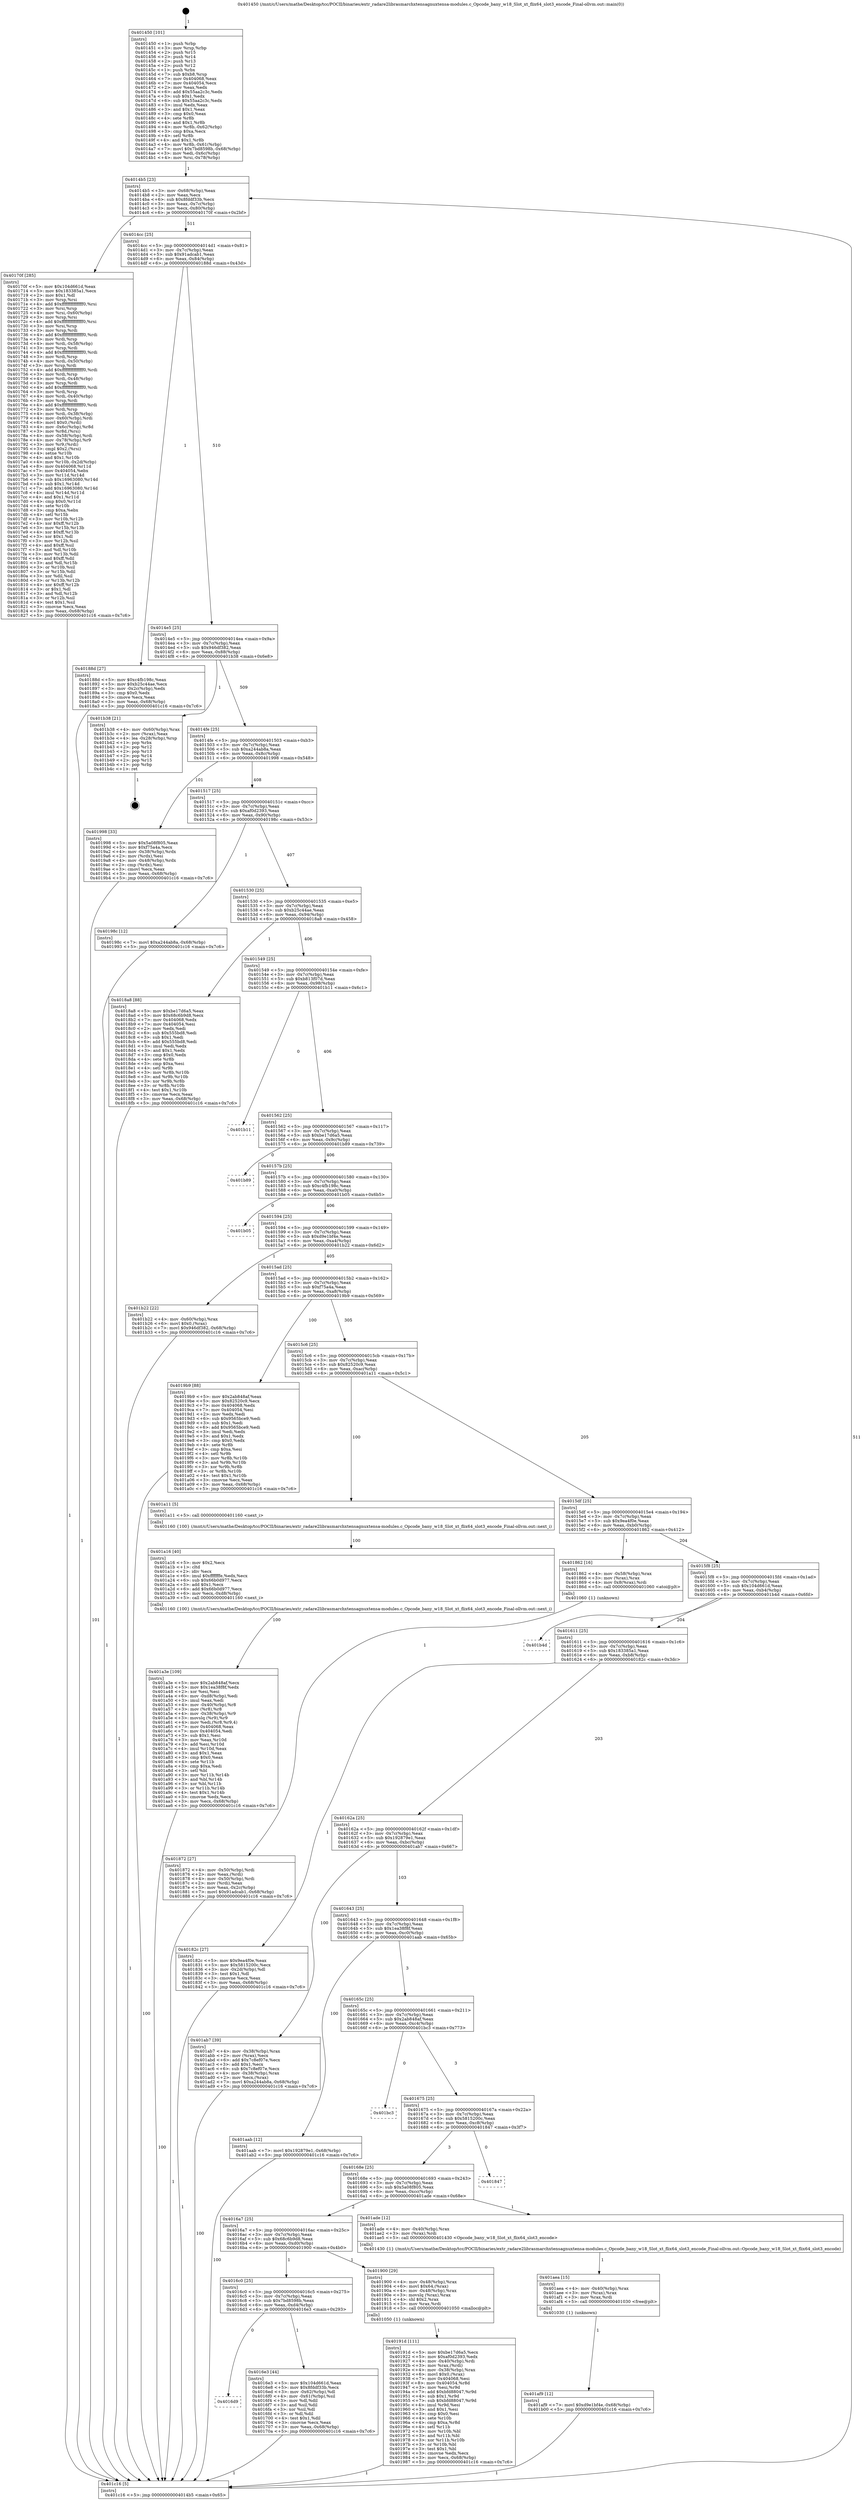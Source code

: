 digraph "0x401450" {
  label = "0x401450 (/mnt/c/Users/mathe/Desktop/tcc/POCII/binaries/extr_radare2librasmarchxtensagnuxtensa-modules.c_Opcode_bany_w18_Slot_xt_flix64_slot3_encode_Final-ollvm.out::main(0))"
  labelloc = "t"
  node[shape=record]

  Entry [label="",width=0.3,height=0.3,shape=circle,fillcolor=black,style=filled]
  "0x4014b5" [label="{
     0x4014b5 [23]\l
     | [instrs]\l
     &nbsp;&nbsp;0x4014b5 \<+3\>: mov -0x68(%rbp),%eax\l
     &nbsp;&nbsp;0x4014b8 \<+2\>: mov %eax,%ecx\l
     &nbsp;&nbsp;0x4014ba \<+6\>: sub $0x8fddf33b,%ecx\l
     &nbsp;&nbsp;0x4014c0 \<+3\>: mov %eax,-0x7c(%rbp)\l
     &nbsp;&nbsp;0x4014c3 \<+3\>: mov %ecx,-0x80(%rbp)\l
     &nbsp;&nbsp;0x4014c6 \<+6\>: je 000000000040170f \<main+0x2bf\>\l
  }"]
  "0x40170f" [label="{
     0x40170f [285]\l
     | [instrs]\l
     &nbsp;&nbsp;0x40170f \<+5\>: mov $0x104d661d,%eax\l
     &nbsp;&nbsp;0x401714 \<+5\>: mov $0x183385a1,%ecx\l
     &nbsp;&nbsp;0x401719 \<+2\>: mov $0x1,%dl\l
     &nbsp;&nbsp;0x40171b \<+3\>: mov %rsp,%rsi\l
     &nbsp;&nbsp;0x40171e \<+4\>: add $0xfffffffffffffff0,%rsi\l
     &nbsp;&nbsp;0x401722 \<+3\>: mov %rsi,%rsp\l
     &nbsp;&nbsp;0x401725 \<+4\>: mov %rsi,-0x60(%rbp)\l
     &nbsp;&nbsp;0x401729 \<+3\>: mov %rsp,%rsi\l
     &nbsp;&nbsp;0x40172c \<+4\>: add $0xfffffffffffffff0,%rsi\l
     &nbsp;&nbsp;0x401730 \<+3\>: mov %rsi,%rsp\l
     &nbsp;&nbsp;0x401733 \<+3\>: mov %rsp,%rdi\l
     &nbsp;&nbsp;0x401736 \<+4\>: add $0xfffffffffffffff0,%rdi\l
     &nbsp;&nbsp;0x40173a \<+3\>: mov %rdi,%rsp\l
     &nbsp;&nbsp;0x40173d \<+4\>: mov %rdi,-0x58(%rbp)\l
     &nbsp;&nbsp;0x401741 \<+3\>: mov %rsp,%rdi\l
     &nbsp;&nbsp;0x401744 \<+4\>: add $0xfffffffffffffff0,%rdi\l
     &nbsp;&nbsp;0x401748 \<+3\>: mov %rdi,%rsp\l
     &nbsp;&nbsp;0x40174b \<+4\>: mov %rdi,-0x50(%rbp)\l
     &nbsp;&nbsp;0x40174f \<+3\>: mov %rsp,%rdi\l
     &nbsp;&nbsp;0x401752 \<+4\>: add $0xfffffffffffffff0,%rdi\l
     &nbsp;&nbsp;0x401756 \<+3\>: mov %rdi,%rsp\l
     &nbsp;&nbsp;0x401759 \<+4\>: mov %rdi,-0x48(%rbp)\l
     &nbsp;&nbsp;0x40175d \<+3\>: mov %rsp,%rdi\l
     &nbsp;&nbsp;0x401760 \<+4\>: add $0xfffffffffffffff0,%rdi\l
     &nbsp;&nbsp;0x401764 \<+3\>: mov %rdi,%rsp\l
     &nbsp;&nbsp;0x401767 \<+4\>: mov %rdi,-0x40(%rbp)\l
     &nbsp;&nbsp;0x40176b \<+3\>: mov %rsp,%rdi\l
     &nbsp;&nbsp;0x40176e \<+4\>: add $0xfffffffffffffff0,%rdi\l
     &nbsp;&nbsp;0x401772 \<+3\>: mov %rdi,%rsp\l
     &nbsp;&nbsp;0x401775 \<+4\>: mov %rdi,-0x38(%rbp)\l
     &nbsp;&nbsp;0x401779 \<+4\>: mov -0x60(%rbp),%rdi\l
     &nbsp;&nbsp;0x40177d \<+6\>: movl $0x0,(%rdi)\l
     &nbsp;&nbsp;0x401783 \<+4\>: mov -0x6c(%rbp),%r8d\l
     &nbsp;&nbsp;0x401787 \<+3\>: mov %r8d,(%rsi)\l
     &nbsp;&nbsp;0x40178a \<+4\>: mov -0x58(%rbp),%rdi\l
     &nbsp;&nbsp;0x40178e \<+4\>: mov -0x78(%rbp),%r9\l
     &nbsp;&nbsp;0x401792 \<+3\>: mov %r9,(%rdi)\l
     &nbsp;&nbsp;0x401795 \<+3\>: cmpl $0x2,(%rsi)\l
     &nbsp;&nbsp;0x401798 \<+4\>: setne %r10b\l
     &nbsp;&nbsp;0x40179c \<+4\>: and $0x1,%r10b\l
     &nbsp;&nbsp;0x4017a0 \<+4\>: mov %r10b,-0x2d(%rbp)\l
     &nbsp;&nbsp;0x4017a4 \<+8\>: mov 0x404068,%r11d\l
     &nbsp;&nbsp;0x4017ac \<+7\>: mov 0x404054,%ebx\l
     &nbsp;&nbsp;0x4017b3 \<+3\>: mov %r11d,%r14d\l
     &nbsp;&nbsp;0x4017b6 \<+7\>: sub $0x16963080,%r14d\l
     &nbsp;&nbsp;0x4017bd \<+4\>: sub $0x1,%r14d\l
     &nbsp;&nbsp;0x4017c1 \<+7\>: add $0x16963080,%r14d\l
     &nbsp;&nbsp;0x4017c8 \<+4\>: imul %r14d,%r11d\l
     &nbsp;&nbsp;0x4017cc \<+4\>: and $0x1,%r11d\l
     &nbsp;&nbsp;0x4017d0 \<+4\>: cmp $0x0,%r11d\l
     &nbsp;&nbsp;0x4017d4 \<+4\>: sete %r10b\l
     &nbsp;&nbsp;0x4017d8 \<+3\>: cmp $0xa,%ebx\l
     &nbsp;&nbsp;0x4017db \<+4\>: setl %r15b\l
     &nbsp;&nbsp;0x4017df \<+3\>: mov %r10b,%r12b\l
     &nbsp;&nbsp;0x4017e2 \<+4\>: xor $0xff,%r12b\l
     &nbsp;&nbsp;0x4017e6 \<+3\>: mov %r15b,%r13b\l
     &nbsp;&nbsp;0x4017e9 \<+4\>: xor $0xff,%r13b\l
     &nbsp;&nbsp;0x4017ed \<+3\>: xor $0x1,%dl\l
     &nbsp;&nbsp;0x4017f0 \<+3\>: mov %r12b,%sil\l
     &nbsp;&nbsp;0x4017f3 \<+4\>: and $0xff,%sil\l
     &nbsp;&nbsp;0x4017f7 \<+3\>: and %dl,%r10b\l
     &nbsp;&nbsp;0x4017fa \<+3\>: mov %r13b,%dil\l
     &nbsp;&nbsp;0x4017fd \<+4\>: and $0xff,%dil\l
     &nbsp;&nbsp;0x401801 \<+3\>: and %dl,%r15b\l
     &nbsp;&nbsp;0x401804 \<+3\>: or %r10b,%sil\l
     &nbsp;&nbsp;0x401807 \<+3\>: or %r15b,%dil\l
     &nbsp;&nbsp;0x40180a \<+3\>: xor %dil,%sil\l
     &nbsp;&nbsp;0x40180d \<+3\>: or %r13b,%r12b\l
     &nbsp;&nbsp;0x401810 \<+4\>: xor $0xff,%r12b\l
     &nbsp;&nbsp;0x401814 \<+3\>: or $0x1,%dl\l
     &nbsp;&nbsp;0x401817 \<+3\>: and %dl,%r12b\l
     &nbsp;&nbsp;0x40181a \<+3\>: or %r12b,%sil\l
     &nbsp;&nbsp;0x40181d \<+4\>: test $0x1,%sil\l
     &nbsp;&nbsp;0x401821 \<+3\>: cmovne %ecx,%eax\l
     &nbsp;&nbsp;0x401824 \<+3\>: mov %eax,-0x68(%rbp)\l
     &nbsp;&nbsp;0x401827 \<+5\>: jmp 0000000000401c16 \<main+0x7c6\>\l
  }"]
  "0x4014cc" [label="{
     0x4014cc [25]\l
     | [instrs]\l
     &nbsp;&nbsp;0x4014cc \<+5\>: jmp 00000000004014d1 \<main+0x81\>\l
     &nbsp;&nbsp;0x4014d1 \<+3\>: mov -0x7c(%rbp),%eax\l
     &nbsp;&nbsp;0x4014d4 \<+5\>: sub $0x91adcab1,%eax\l
     &nbsp;&nbsp;0x4014d9 \<+6\>: mov %eax,-0x84(%rbp)\l
     &nbsp;&nbsp;0x4014df \<+6\>: je 000000000040188d \<main+0x43d\>\l
  }"]
  Exit [label="",width=0.3,height=0.3,shape=circle,fillcolor=black,style=filled,peripheries=2]
  "0x40188d" [label="{
     0x40188d [27]\l
     | [instrs]\l
     &nbsp;&nbsp;0x40188d \<+5\>: mov $0xc4fb198c,%eax\l
     &nbsp;&nbsp;0x401892 \<+5\>: mov $0xb25c44ae,%ecx\l
     &nbsp;&nbsp;0x401897 \<+3\>: mov -0x2c(%rbp),%edx\l
     &nbsp;&nbsp;0x40189a \<+3\>: cmp $0x0,%edx\l
     &nbsp;&nbsp;0x40189d \<+3\>: cmove %ecx,%eax\l
     &nbsp;&nbsp;0x4018a0 \<+3\>: mov %eax,-0x68(%rbp)\l
     &nbsp;&nbsp;0x4018a3 \<+5\>: jmp 0000000000401c16 \<main+0x7c6\>\l
  }"]
  "0x4014e5" [label="{
     0x4014e5 [25]\l
     | [instrs]\l
     &nbsp;&nbsp;0x4014e5 \<+5\>: jmp 00000000004014ea \<main+0x9a\>\l
     &nbsp;&nbsp;0x4014ea \<+3\>: mov -0x7c(%rbp),%eax\l
     &nbsp;&nbsp;0x4014ed \<+5\>: sub $0x946df382,%eax\l
     &nbsp;&nbsp;0x4014f2 \<+6\>: mov %eax,-0x88(%rbp)\l
     &nbsp;&nbsp;0x4014f8 \<+6\>: je 0000000000401b38 \<main+0x6e8\>\l
  }"]
  "0x401af9" [label="{
     0x401af9 [12]\l
     | [instrs]\l
     &nbsp;&nbsp;0x401af9 \<+7\>: movl $0xd9e1bf4e,-0x68(%rbp)\l
     &nbsp;&nbsp;0x401b00 \<+5\>: jmp 0000000000401c16 \<main+0x7c6\>\l
  }"]
  "0x401b38" [label="{
     0x401b38 [21]\l
     | [instrs]\l
     &nbsp;&nbsp;0x401b38 \<+4\>: mov -0x60(%rbp),%rax\l
     &nbsp;&nbsp;0x401b3c \<+2\>: mov (%rax),%eax\l
     &nbsp;&nbsp;0x401b3e \<+4\>: lea -0x28(%rbp),%rsp\l
     &nbsp;&nbsp;0x401b42 \<+1\>: pop %rbx\l
     &nbsp;&nbsp;0x401b43 \<+2\>: pop %r12\l
     &nbsp;&nbsp;0x401b45 \<+2\>: pop %r13\l
     &nbsp;&nbsp;0x401b47 \<+2\>: pop %r14\l
     &nbsp;&nbsp;0x401b49 \<+2\>: pop %r15\l
     &nbsp;&nbsp;0x401b4b \<+1\>: pop %rbp\l
     &nbsp;&nbsp;0x401b4c \<+1\>: ret\l
  }"]
  "0x4014fe" [label="{
     0x4014fe [25]\l
     | [instrs]\l
     &nbsp;&nbsp;0x4014fe \<+5\>: jmp 0000000000401503 \<main+0xb3\>\l
     &nbsp;&nbsp;0x401503 \<+3\>: mov -0x7c(%rbp),%eax\l
     &nbsp;&nbsp;0x401506 \<+5\>: sub $0xa244ab8a,%eax\l
     &nbsp;&nbsp;0x40150b \<+6\>: mov %eax,-0x8c(%rbp)\l
     &nbsp;&nbsp;0x401511 \<+6\>: je 0000000000401998 \<main+0x548\>\l
  }"]
  "0x401aea" [label="{
     0x401aea [15]\l
     | [instrs]\l
     &nbsp;&nbsp;0x401aea \<+4\>: mov -0x40(%rbp),%rax\l
     &nbsp;&nbsp;0x401aee \<+3\>: mov (%rax),%rax\l
     &nbsp;&nbsp;0x401af1 \<+3\>: mov %rax,%rdi\l
     &nbsp;&nbsp;0x401af4 \<+5\>: call 0000000000401030 \<free@plt\>\l
     | [calls]\l
     &nbsp;&nbsp;0x401030 \{1\} (unknown)\l
  }"]
  "0x401998" [label="{
     0x401998 [33]\l
     | [instrs]\l
     &nbsp;&nbsp;0x401998 \<+5\>: mov $0x5a08f805,%eax\l
     &nbsp;&nbsp;0x40199d \<+5\>: mov $0xf75a4a,%ecx\l
     &nbsp;&nbsp;0x4019a2 \<+4\>: mov -0x38(%rbp),%rdx\l
     &nbsp;&nbsp;0x4019a6 \<+2\>: mov (%rdx),%esi\l
     &nbsp;&nbsp;0x4019a8 \<+4\>: mov -0x48(%rbp),%rdx\l
     &nbsp;&nbsp;0x4019ac \<+2\>: cmp (%rdx),%esi\l
     &nbsp;&nbsp;0x4019ae \<+3\>: cmovl %ecx,%eax\l
     &nbsp;&nbsp;0x4019b1 \<+3\>: mov %eax,-0x68(%rbp)\l
     &nbsp;&nbsp;0x4019b4 \<+5\>: jmp 0000000000401c16 \<main+0x7c6\>\l
  }"]
  "0x401517" [label="{
     0x401517 [25]\l
     | [instrs]\l
     &nbsp;&nbsp;0x401517 \<+5\>: jmp 000000000040151c \<main+0xcc\>\l
     &nbsp;&nbsp;0x40151c \<+3\>: mov -0x7c(%rbp),%eax\l
     &nbsp;&nbsp;0x40151f \<+5\>: sub $0xaf0d2393,%eax\l
     &nbsp;&nbsp;0x401524 \<+6\>: mov %eax,-0x90(%rbp)\l
     &nbsp;&nbsp;0x40152a \<+6\>: je 000000000040198c \<main+0x53c\>\l
  }"]
  "0x401a3e" [label="{
     0x401a3e [109]\l
     | [instrs]\l
     &nbsp;&nbsp;0x401a3e \<+5\>: mov $0x2ab848af,%ecx\l
     &nbsp;&nbsp;0x401a43 \<+5\>: mov $0x1ea38f8f,%edx\l
     &nbsp;&nbsp;0x401a48 \<+2\>: xor %esi,%esi\l
     &nbsp;&nbsp;0x401a4a \<+6\>: mov -0xd8(%rbp),%edi\l
     &nbsp;&nbsp;0x401a50 \<+3\>: imul %eax,%edi\l
     &nbsp;&nbsp;0x401a53 \<+4\>: mov -0x40(%rbp),%r8\l
     &nbsp;&nbsp;0x401a57 \<+3\>: mov (%r8),%r8\l
     &nbsp;&nbsp;0x401a5a \<+4\>: mov -0x38(%rbp),%r9\l
     &nbsp;&nbsp;0x401a5e \<+3\>: movslq (%r9),%r9\l
     &nbsp;&nbsp;0x401a61 \<+4\>: mov %edi,(%r8,%r9,4)\l
     &nbsp;&nbsp;0x401a65 \<+7\>: mov 0x404068,%eax\l
     &nbsp;&nbsp;0x401a6c \<+7\>: mov 0x404054,%edi\l
     &nbsp;&nbsp;0x401a73 \<+3\>: sub $0x1,%esi\l
     &nbsp;&nbsp;0x401a76 \<+3\>: mov %eax,%r10d\l
     &nbsp;&nbsp;0x401a79 \<+3\>: add %esi,%r10d\l
     &nbsp;&nbsp;0x401a7c \<+4\>: imul %r10d,%eax\l
     &nbsp;&nbsp;0x401a80 \<+3\>: and $0x1,%eax\l
     &nbsp;&nbsp;0x401a83 \<+3\>: cmp $0x0,%eax\l
     &nbsp;&nbsp;0x401a86 \<+4\>: sete %r11b\l
     &nbsp;&nbsp;0x401a8a \<+3\>: cmp $0xa,%edi\l
     &nbsp;&nbsp;0x401a8d \<+3\>: setl %bl\l
     &nbsp;&nbsp;0x401a90 \<+3\>: mov %r11b,%r14b\l
     &nbsp;&nbsp;0x401a93 \<+3\>: and %bl,%r14b\l
     &nbsp;&nbsp;0x401a96 \<+3\>: xor %bl,%r11b\l
     &nbsp;&nbsp;0x401a99 \<+3\>: or %r11b,%r14b\l
     &nbsp;&nbsp;0x401a9c \<+4\>: test $0x1,%r14b\l
     &nbsp;&nbsp;0x401aa0 \<+3\>: cmovne %edx,%ecx\l
     &nbsp;&nbsp;0x401aa3 \<+3\>: mov %ecx,-0x68(%rbp)\l
     &nbsp;&nbsp;0x401aa6 \<+5\>: jmp 0000000000401c16 \<main+0x7c6\>\l
  }"]
  "0x40198c" [label="{
     0x40198c [12]\l
     | [instrs]\l
     &nbsp;&nbsp;0x40198c \<+7\>: movl $0xa244ab8a,-0x68(%rbp)\l
     &nbsp;&nbsp;0x401993 \<+5\>: jmp 0000000000401c16 \<main+0x7c6\>\l
  }"]
  "0x401530" [label="{
     0x401530 [25]\l
     | [instrs]\l
     &nbsp;&nbsp;0x401530 \<+5\>: jmp 0000000000401535 \<main+0xe5\>\l
     &nbsp;&nbsp;0x401535 \<+3\>: mov -0x7c(%rbp),%eax\l
     &nbsp;&nbsp;0x401538 \<+5\>: sub $0xb25c44ae,%eax\l
     &nbsp;&nbsp;0x40153d \<+6\>: mov %eax,-0x94(%rbp)\l
     &nbsp;&nbsp;0x401543 \<+6\>: je 00000000004018a8 \<main+0x458\>\l
  }"]
  "0x401a16" [label="{
     0x401a16 [40]\l
     | [instrs]\l
     &nbsp;&nbsp;0x401a16 \<+5\>: mov $0x2,%ecx\l
     &nbsp;&nbsp;0x401a1b \<+1\>: cltd\l
     &nbsp;&nbsp;0x401a1c \<+2\>: idiv %ecx\l
     &nbsp;&nbsp;0x401a1e \<+6\>: imul $0xfffffffe,%edx,%ecx\l
     &nbsp;&nbsp;0x401a24 \<+6\>: sub $0x66b0d977,%ecx\l
     &nbsp;&nbsp;0x401a2a \<+3\>: add $0x1,%ecx\l
     &nbsp;&nbsp;0x401a2d \<+6\>: add $0x66b0d977,%ecx\l
     &nbsp;&nbsp;0x401a33 \<+6\>: mov %ecx,-0xd8(%rbp)\l
     &nbsp;&nbsp;0x401a39 \<+5\>: call 0000000000401160 \<next_i\>\l
     | [calls]\l
     &nbsp;&nbsp;0x401160 \{100\} (/mnt/c/Users/mathe/Desktop/tcc/POCII/binaries/extr_radare2librasmarchxtensagnuxtensa-modules.c_Opcode_bany_w18_Slot_xt_flix64_slot3_encode_Final-ollvm.out::next_i)\l
  }"]
  "0x4018a8" [label="{
     0x4018a8 [88]\l
     | [instrs]\l
     &nbsp;&nbsp;0x4018a8 \<+5\>: mov $0xbe17d6a5,%eax\l
     &nbsp;&nbsp;0x4018ad \<+5\>: mov $0x68c6b9d8,%ecx\l
     &nbsp;&nbsp;0x4018b2 \<+7\>: mov 0x404068,%edx\l
     &nbsp;&nbsp;0x4018b9 \<+7\>: mov 0x404054,%esi\l
     &nbsp;&nbsp;0x4018c0 \<+2\>: mov %edx,%edi\l
     &nbsp;&nbsp;0x4018c2 \<+6\>: sub $0x555bd8,%edi\l
     &nbsp;&nbsp;0x4018c8 \<+3\>: sub $0x1,%edi\l
     &nbsp;&nbsp;0x4018cb \<+6\>: add $0x555bd8,%edi\l
     &nbsp;&nbsp;0x4018d1 \<+3\>: imul %edi,%edx\l
     &nbsp;&nbsp;0x4018d4 \<+3\>: and $0x1,%edx\l
     &nbsp;&nbsp;0x4018d7 \<+3\>: cmp $0x0,%edx\l
     &nbsp;&nbsp;0x4018da \<+4\>: sete %r8b\l
     &nbsp;&nbsp;0x4018de \<+3\>: cmp $0xa,%esi\l
     &nbsp;&nbsp;0x4018e1 \<+4\>: setl %r9b\l
     &nbsp;&nbsp;0x4018e5 \<+3\>: mov %r8b,%r10b\l
     &nbsp;&nbsp;0x4018e8 \<+3\>: and %r9b,%r10b\l
     &nbsp;&nbsp;0x4018eb \<+3\>: xor %r9b,%r8b\l
     &nbsp;&nbsp;0x4018ee \<+3\>: or %r8b,%r10b\l
     &nbsp;&nbsp;0x4018f1 \<+4\>: test $0x1,%r10b\l
     &nbsp;&nbsp;0x4018f5 \<+3\>: cmovne %ecx,%eax\l
     &nbsp;&nbsp;0x4018f8 \<+3\>: mov %eax,-0x68(%rbp)\l
     &nbsp;&nbsp;0x4018fb \<+5\>: jmp 0000000000401c16 \<main+0x7c6\>\l
  }"]
  "0x401549" [label="{
     0x401549 [25]\l
     | [instrs]\l
     &nbsp;&nbsp;0x401549 \<+5\>: jmp 000000000040154e \<main+0xfe\>\l
     &nbsp;&nbsp;0x40154e \<+3\>: mov -0x7c(%rbp),%eax\l
     &nbsp;&nbsp;0x401551 \<+5\>: sub $0xb813f07d,%eax\l
     &nbsp;&nbsp;0x401556 \<+6\>: mov %eax,-0x98(%rbp)\l
     &nbsp;&nbsp;0x40155c \<+6\>: je 0000000000401b11 \<main+0x6c1\>\l
  }"]
  "0x40191d" [label="{
     0x40191d [111]\l
     | [instrs]\l
     &nbsp;&nbsp;0x40191d \<+5\>: mov $0xbe17d6a5,%ecx\l
     &nbsp;&nbsp;0x401922 \<+5\>: mov $0xaf0d2393,%edx\l
     &nbsp;&nbsp;0x401927 \<+4\>: mov -0x40(%rbp),%rdi\l
     &nbsp;&nbsp;0x40192b \<+3\>: mov %rax,(%rdi)\l
     &nbsp;&nbsp;0x40192e \<+4\>: mov -0x38(%rbp),%rax\l
     &nbsp;&nbsp;0x401932 \<+6\>: movl $0x0,(%rax)\l
     &nbsp;&nbsp;0x401938 \<+7\>: mov 0x404068,%esi\l
     &nbsp;&nbsp;0x40193f \<+8\>: mov 0x404054,%r8d\l
     &nbsp;&nbsp;0x401947 \<+3\>: mov %esi,%r9d\l
     &nbsp;&nbsp;0x40194a \<+7\>: add $0xbfd88047,%r9d\l
     &nbsp;&nbsp;0x401951 \<+4\>: sub $0x1,%r9d\l
     &nbsp;&nbsp;0x401955 \<+7\>: sub $0xbfd88047,%r9d\l
     &nbsp;&nbsp;0x40195c \<+4\>: imul %r9d,%esi\l
     &nbsp;&nbsp;0x401960 \<+3\>: and $0x1,%esi\l
     &nbsp;&nbsp;0x401963 \<+3\>: cmp $0x0,%esi\l
     &nbsp;&nbsp;0x401966 \<+4\>: sete %r10b\l
     &nbsp;&nbsp;0x40196a \<+4\>: cmp $0xa,%r8d\l
     &nbsp;&nbsp;0x40196e \<+4\>: setl %r11b\l
     &nbsp;&nbsp;0x401972 \<+3\>: mov %r10b,%bl\l
     &nbsp;&nbsp;0x401975 \<+3\>: and %r11b,%bl\l
     &nbsp;&nbsp;0x401978 \<+3\>: xor %r11b,%r10b\l
     &nbsp;&nbsp;0x40197b \<+3\>: or %r10b,%bl\l
     &nbsp;&nbsp;0x40197e \<+3\>: test $0x1,%bl\l
     &nbsp;&nbsp;0x401981 \<+3\>: cmovne %edx,%ecx\l
     &nbsp;&nbsp;0x401984 \<+3\>: mov %ecx,-0x68(%rbp)\l
     &nbsp;&nbsp;0x401987 \<+5\>: jmp 0000000000401c16 \<main+0x7c6\>\l
  }"]
  "0x401b11" [label="{
     0x401b11\l
  }", style=dashed]
  "0x401562" [label="{
     0x401562 [25]\l
     | [instrs]\l
     &nbsp;&nbsp;0x401562 \<+5\>: jmp 0000000000401567 \<main+0x117\>\l
     &nbsp;&nbsp;0x401567 \<+3\>: mov -0x7c(%rbp),%eax\l
     &nbsp;&nbsp;0x40156a \<+5\>: sub $0xbe17d6a5,%eax\l
     &nbsp;&nbsp;0x40156f \<+6\>: mov %eax,-0x9c(%rbp)\l
     &nbsp;&nbsp;0x401575 \<+6\>: je 0000000000401b89 \<main+0x739\>\l
  }"]
  "0x401872" [label="{
     0x401872 [27]\l
     | [instrs]\l
     &nbsp;&nbsp;0x401872 \<+4\>: mov -0x50(%rbp),%rdi\l
     &nbsp;&nbsp;0x401876 \<+2\>: mov %eax,(%rdi)\l
     &nbsp;&nbsp;0x401878 \<+4\>: mov -0x50(%rbp),%rdi\l
     &nbsp;&nbsp;0x40187c \<+2\>: mov (%rdi),%eax\l
     &nbsp;&nbsp;0x40187e \<+3\>: mov %eax,-0x2c(%rbp)\l
     &nbsp;&nbsp;0x401881 \<+7\>: movl $0x91adcab1,-0x68(%rbp)\l
     &nbsp;&nbsp;0x401888 \<+5\>: jmp 0000000000401c16 \<main+0x7c6\>\l
  }"]
  "0x401b89" [label="{
     0x401b89\l
  }", style=dashed]
  "0x40157b" [label="{
     0x40157b [25]\l
     | [instrs]\l
     &nbsp;&nbsp;0x40157b \<+5\>: jmp 0000000000401580 \<main+0x130\>\l
     &nbsp;&nbsp;0x401580 \<+3\>: mov -0x7c(%rbp),%eax\l
     &nbsp;&nbsp;0x401583 \<+5\>: sub $0xc4fb198c,%eax\l
     &nbsp;&nbsp;0x401588 \<+6\>: mov %eax,-0xa0(%rbp)\l
     &nbsp;&nbsp;0x40158e \<+6\>: je 0000000000401b05 \<main+0x6b5\>\l
  }"]
  "0x401450" [label="{
     0x401450 [101]\l
     | [instrs]\l
     &nbsp;&nbsp;0x401450 \<+1\>: push %rbp\l
     &nbsp;&nbsp;0x401451 \<+3\>: mov %rsp,%rbp\l
     &nbsp;&nbsp;0x401454 \<+2\>: push %r15\l
     &nbsp;&nbsp;0x401456 \<+2\>: push %r14\l
     &nbsp;&nbsp;0x401458 \<+2\>: push %r13\l
     &nbsp;&nbsp;0x40145a \<+2\>: push %r12\l
     &nbsp;&nbsp;0x40145c \<+1\>: push %rbx\l
     &nbsp;&nbsp;0x40145d \<+7\>: sub $0xb8,%rsp\l
     &nbsp;&nbsp;0x401464 \<+7\>: mov 0x404068,%eax\l
     &nbsp;&nbsp;0x40146b \<+7\>: mov 0x404054,%ecx\l
     &nbsp;&nbsp;0x401472 \<+2\>: mov %eax,%edx\l
     &nbsp;&nbsp;0x401474 \<+6\>: add $0x55aa2c3c,%edx\l
     &nbsp;&nbsp;0x40147a \<+3\>: sub $0x1,%edx\l
     &nbsp;&nbsp;0x40147d \<+6\>: sub $0x55aa2c3c,%edx\l
     &nbsp;&nbsp;0x401483 \<+3\>: imul %edx,%eax\l
     &nbsp;&nbsp;0x401486 \<+3\>: and $0x1,%eax\l
     &nbsp;&nbsp;0x401489 \<+3\>: cmp $0x0,%eax\l
     &nbsp;&nbsp;0x40148c \<+4\>: sete %r8b\l
     &nbsp;&nbsp;0x401490 \<+4\>: and $0x1,%r8b\l
     &nbsp;&nbsp;0x401494 \<+4\>: mov %r8b,-0x62(%rbp)\l
     &nbsp;&nbsp;0x401498 \<+3\>: cmp $0xa,%ecx\l
     &nbsp;&nbsp;0x40149b \<+4\>: setl %r8b\l
     &nbsp;&nbsp;0x40149f \<+4\>: and $0x1,%r8b\l
     &nbsp;&nbsp;0x4014a3 \<+4\>: mov %r8b,-0x61(%rbp)\l
     &nbsp;&nbsp;0x4014a7 \<+7\>: movl $0x7bd8598b,-0x68(%rbp)\l
     &nbsp;&nbsp;0x4014ae \<+3\>: mov %edi,-0x6c(%rbp)\l
     &nbsp;&nbsp;0x4014b1 \<+4\>: mov %rsi,-0x78(%rbp)\l
  }"]
  "0x401b05" [label="{
     0x401b05\l
  }", style=dashed]
  "0x401594" [label="{
     0x401594 [25]\l
     | [instrs]\l
     &nbsp;&nbsp;0x401594 \<+5\>: jmp 0000000000401599 \<main+0x149\>\l
     &nbsp;&nbsp;0x401599 \<+3\>: mov -0x7c(%rbp),%eax\l
     &nbsp;&nbsp;0x40159c \<+5\>: sub $0xd9e1bf4e,%eax\l
     &nbsp;&nbsp;0x4015a1 \<+6\>: mov %eax,-0xa4(%rbp)\l
     &nbsp;&nbsp;0x4015a7 \<+6\>: je 0000000000401b22 \<main+0x6d2\>\l
  }"]
  "0x401c16" [label="{
     0x401c16 [5]\l
     | [instrs]\l
     &nbsp;&nbsp;0x401c16 \<+5\>: jmp 00000000004014b5 \<main+0x65\>\l
  }"]
  "0x401b22" [label="{
     0x401b22 [22]\l
     | [instrs]\l
     &nbsp;&nbsp;0x401b22 \<+4\>: mov -0x60(%rbp),%rax\l
     &nbsp;&nbsp;0x401b26 \<+6\>: movl $0x0,(%rax)\l
     &nbsp;&nbsp;0x401b2c \<+7\>: movl $0x946df382,-0x68(%rbp)\l
     &nbsp;&nbsp;0x401b33 \<+5\>: jmp 0000000000401c16 \<main+0x7c6\>\l
  }"]
  "0x4015ad" [label="{
     0x4015ad [25]\l
     | [instrs]\l
     &nbsp;&nbsp;0x4015ad \<+5\>: jmp 00000000004015b2 \<main+0x162\>\l
     &nbsp;&nbsp;0x4015b2 \<+3\>: mov -0x7c(%rbp),%eax\l
     &nbsp;&nbsp;0x4015b5 \<+5\>: sub $0xf75a4a,%eax\l
     &nbsp;&nbsp;0x4015ba \<+6\>: mov %eax,-0xa8(%rbp)\l
     &nbsp;&nbsp;0x4015c0 \<+6\>: je 00000000004019b9 \<main+0x569\>\l
  }"]
  "0x4016d9" [label="{
     0x4016d9\l
  }", style=dashed]
  "0x4019b9" [label="{
     0x4019b9 [88]\l
     | [instrs]\l
     &nbsp;&nbsp;0x4019b9 \<+5\>: mov $0x2ab848af,%eax\l
     &nbsp;&nbsp;0x4019be \<+5\>: mov $0x82520c9,%ecx\l
     &nbsp;&nbsp;0x4019c3 \<+7\>: mov 0x404068,%edx\l
     &nbsp;&nbsp;0x4019ca \<+7\>: mov 0x404054,%esi\l
     &nbsp;&nbsp;0x4019d1 \<+2\>: mov %edx,%edi\l
     &nbsp;&nbsp;0x4019d3 \<+6\>: sub $0x9565bce9,%edi\l
     &nbsp;&nbsp;0x4019d9 \<+3\>: sub $0x1,%edi\l
     &nbsp;&nbsp;0x4019dc \<+6\>: add $0x9565bce9,%edi\l
     &nbsp;&nbsp;0x4019e2 \<+3\>: imul %edi,%edx\l
     &nbsp;&nbsp;0x4019e5 \<+3\>: and $0x1,%edx\l
     &nbsp;&nbsp;0x4019e8 \<+3\>: cmp $0x0,%edx\l
     &nbsp;&nbsp;0x4019eb \<+4\>: sete %r8b\l
     &nbsp;&nbsp;0x4019ef \<+3\>: cmp $0xa,%esi\l
     &nbsp;&nbsp;0x4019f2 \<+4\>: setl %r9b\l
     &nbsp;&nbsp;0x4019f6 \<+3\>: mov %r8b,%r10b\l
     &nbsp;&nbsp;0x4019f9 \<+3\>: and %r9b,%r10b\l
     &nbsp;&nbsp;0x4019fc \<+3\>: xor %r9b,%r8b\l
     &nbsp;&nbsp;0x4019ff \<+3\>: or %r8b,%r10b\l
     &nbsp;&nbsp;0x401a02 \<+4\>: test $0x1,%r10b\l
     &nbsp;&nbsp;0x401a06 \<+3\>: cmovne %ecx,%eax\l
     &nbsp;&nbsp;0x401a09 \<+3\>: mov %eax,-0x68(%rbp)\l
     &nbsp;&nbsp;0x401a0c \<+5\>: jmp 0000000000401c16 \<main+0x7c6\>\l
  }"]
  "0x4015c6" [label="{
     0x4015c6 [25]\l
     | [instrs]\l
     &nbsp;&nbsp;0x4015c6 \<+5\>: jmp 00000000004015cb \<main+0x17b\>\l
     &nbsp;&nbsp;0x4015cb \<+3\>: mov -0x7c(%rbp),%eax\l
     &nbsp;&nbsp;0x4015ce \<+5\>: sub $0x82520c9,%eax\l
     &nbsp;&nbsp;0x4015d3 \<+6\>: mov %eax,-0xac(%rbp)\l
     &nbsp;&nbsp;0x4015d9 \<+6\>: je 0000000000401a11 \<main+0x5c1\>\l
  }"]
  "0x4016e3" [label="{
     0x4016e3 [44]\l
     | [instrs]\l
     &nbsp;&nbsp;0x4016e3 \<+5\>: mov $0x104d661d,%eax\l
     &nbsp;&nbsp;0x4016e8 \<+5\>: mov $0x8fddf33b,%ecx\l
     &nbsp;&nbsp;0x4016ed \<+3\>: mov -0x62(%rbp),%dl\l
     &nbsp;&nbsp;0x4016f0 \<+4\>: mov -0x61(%rbp),%sil\l
     &nbsp;&nbsp;0x4016f4 \<+3\>: mov %dl,%dil\l
     &nbsp;&nbsp;0x4016f7 \<+3\>: and %sil,%dil\l
     &nbsp;&nbsp;0x4016fa \<+3\>: xor %sil,%dl\l
     &nbsp;&nbsp;0x4016fd \<+3\>: or %dl,%dil\l
     &nbsp;&nbsp;0x401700 \<+4\>: test $0x1,%dil\l
     &nbsp;&nbsp;0x401704 \<+3\>: cmovne %ecx,%eax\l
     &nbsp;&nbsp;0x401707 \<+3\>: mov %eax,-0x68(%rbp)\l
     &nbsp;&nbsp;0x40170a \<+5\>: jmp 0000000000401c16 \<main+0x7c6\>\l
  }"]
  "0x401a11" [label="{
     0x401a11 [5]\l
     | [instrs]\l
     &nbsp;&nbsp;0x401a11 \<+5\>: call 0000000000401160 \<next_i\>\l
     | [calls]\l
     &nbsp;&nbsp;0x401160 \{100\} (/mnt/c/Users/mathe/Desktop/tcc/POCII/binaries/extr_radare2librasmarchxtensagnuxtensa-modules.c_Opcode_bany_w18_Slot_xt_flix64_slot3_encode_Final-ollvm.out::next_i)\l
  }"]
  "0x4015df" [label="{
     0x4015df [25]\l
     | [instrs]\l
     &nbsp;&nbsp;0x4015df \<+5\>: jmp 00000000004015e4 \<main+0x194\>\l
     &nbsp;&nbsp;0x4015e4 \<+3\>: mov -0x7c(%rbp),%eax\l
     &nbsp;&nbsp;0x4015e7 \<+5\>: sub $0x9ea4f0e,%eax\l
     &nbsp;&nbsp;0x4015ec \<+6\>: mov %eax,-0xb0(%rbp)\l
     &nbsp;&nbsp;0x4015f2 \<+6\>: je 0000000000401862 \<main+0x412\>\l
  }"]
  "0x4016c0" [label="{
     0x4016c0 [25]\l
     | [instrs]\l
     &nbsp;&nbsp;0x4016c0 \<+5\>: jmp 00000000004016c5 \<main+0x275\>\l
     &nbsp;&nbsp;0x4016c5 \<+3\>: mov -0x7c(%rbp),%eax\l
     &nbsp;&nbsp;0x4016c8 \<+5\>: sub $0x7bd8598b,%eax\l
     &nbsp;&nbsp;0x4016cd \<+6\>: mov %eax,-0xd4(%rbp)\l
     &nbsp;&nbsp;0x4016d3 \<+6\>: je 00000000004016e3 \<main+0x293\>\l
  }"]
  "0x401862" [label="{
     0x401862 [16]\l
     | [instrs]\l
     &nbsp;&nbsp;0x401862 \<+4\>: mov -0x58(%rbp),%rax\l
     &nbsp;&nbsp;0x401866 \<+3\>: mov (%rax),%rax\l
     &nbsp;&nbsp;0x401869 \<+4\>: mov 0x8(%rax),%rdi\l
     &nbsp;&nbsp;0x40186d \<+5\>: call 0000000000401060 \<atoi@plt\>\l
     | [calls]\l
     &nbsp;&nbsp;0x401060 \{1\} (unknown)\l
  }"]
  "0x4015f8" [label="{
     0x4015f8 [25]\l
     | [instrs]\l
     &nbsp;&nbsp;0x4015f8 \<+5\>: jmp 00000000004015fd \<main+0x1ad\>\l
     &nbsp;&nbsp;0x4015fd \<+3\>: mov -0x7c(%rbp),%eax\l
     &nbsp;&nbsp;0x401600 \<+5\>: sub $0x104d661d,%eax\l
     &nbsp;&nbsp;0x401605 \<+6\>: mov %eax,-0xb4(%rbp)\l
     &nbsp;&nbsp;0x40160b \<+6\>: je 0000000000401b4d \<main+0x6fd\>\l
  }"]
  "0x401900" [label="{
     0x401900 [29]\l
     | [instrs]\l
     &nbsp;&nbsp;0x401900 \<+4\>: mov -0x48(%rbp),%rax\l
     &nbsp;&nbsp;0x401904 \<+6\>: movl $0x64,(%rax)\l
     &nbsp;&nbsp;0x40190a \<+4\>: mov -0x48(%rbp),%rax\l
     &nbsp;&nbsp;0x40190e \<+3\>: movslq (%rax),%rax\l
     &nbsp;&nbsp;0x401911 \<+4\>: shl $0x2,%rax\l
     &nbsp;&nbsp;0x401915 \<+3\>: mov %rax,%rdi\l
     &nbsp;&nbsp;0x401918 \<+5\>: call 0000000000401050 \<malloc@plt\>\l
     | [calls]\l
     &nbsp;&nbsp;0x401050 \{1\} (unknown)\l
  }"]
  "0x401b4d" [label="{
     0x401b4d\l
  }", style=dashed]
  "0x401611" [label="{
     0x401611 [25]\l
     | [instrs]\l
     &nbsp;&nbsp;0x401611 \<+5\>: jmp 0000000000401616 \<main+0x1c6\>\l
     &nbsp;&nbsp;0x401616 \<+3\>: mov -0x7c(%rbp),%eax\l
     &nbsp;&nbsp;0x401619 \<+5\>: sub $0x183385a1,%eax\l
     &nbsp;&nbsp;0x40161e \<+6\>: mov %eax,-0xb8(%rbp)\l
     &nbsp;&nbsp;0x401624 \<+6\>: je 000000000040182c \<main+0x3dc\>\l
  }"]
  "0x4016a7" [label="{
     0x4016a7 [25]\l
     | [instrs]\l
     &nbsp;&nbsp;0x4016a7 \<+5\>: jmp 00000000004016ac \<main+0x25c\>\l
     &nbsp;&nbsp;0x4016ac \<+3\>: mov -0x7c(%rbp),%eax\l
     &nbsp;&nbsp;0x4016af \<+5\>: sub $0x68c6b9d8,%eax\l
     &nbsp;&nbsp;0x4016b4 \<+6\>: mov %eax,-0xd0(%rbp)\l
     &nbsp;&nbsp;0x4016ba \<+6\>: je 0000000000401900 \<main+0x4b0\>\l
  }"]
  "0x40182c" [label="{
     0x40182c [27]\l
     | [instrs]\l
     &nbsp;&nbsp;0x40182c \<+5\>: mov $0x9ea4f0e,%eax\l
     &nbsp;&nbsp;0x401831 \<+5\>: mov $0x5815200c,%ecx\l
     &nbsp;&nbsp;0x401836 \<+3\>: mov -0x2d(%rbp),%dl\l
     &nbsp;&nbsp;0x401839 \<+3\>: test $0x1,%dl\l
     &nbsp;&nbsp;0x40183c \<+3\>: cmovne %ecx,%eax\l
     &nbsp;&nbsp;0x40183f \<+3\>: mov %eax,-0x68(%rbp)\l
     &nbsp;&nbsp;0x401842 \<+5\>: jmp 0000000000401c16 \<main+0x7c6\>\l
  }"]
  "0x40162a" [label="{
     0x40162a [25]\l
     | [instrs]\l
     &nbsp;&nbsp;0x40162a \<+5\>: jmp 000000000040162f \<main+0x1df\>\l
     &nbsp;&nbsp;0x40162f \<+3\>: mov -0x7c(%rbp),%eax\l
     &nbsp;&nbsp;0x401632 \<+5\>: sub $0x192879e1,%eax\l
     &nbsp;&nbsp;0x401637 \<+6\>: mov %eax,-0xbc(%rbp)\l
     &nbsp;&nbsp;0x40163d \<+6\>: je 0000000000401ab7 \<main+0x667\>\l
  }"]
  "0x401ade" [label="{
     0x401ade [12]\l
     | [instrs]\l
     &nbsp;&nbsp;0x401ade \<+4\>: mov -0x40(%rbp),%rax\l
     &nbsp;&nbsp;0x401ae2 \<+3\>: mov (%rax),%rdi\l
     &nbsp;&nbsp;0x401ae5 \<+5\>: call 0000000000401430 \<Opcode_bany_w18_Slot_xt_flix64_slot3_encode\>\l
     | [calls]\l
     &nbsp;&nbsp;0x401430 \{1\} (/mnt/c/Users/mathe/Desktop/tcc/POCII/binaries/extr_radare2librasmarchxtensagnuxtensa-modules.c_Opcode_bany_w18_Slot_xt_flix64_slot3_encode_Final-ollvm.out::Opcode_bany_w18_Slot_xt_flix64_slot3_encode)\l
  }"]
  "0x401ab7" [label="{
     0x401ab7 [39]\l
     | [instrs]\l
     &nbsp;&nbsp;0x401ab7 \<+4\>: mov -0x38(%rbp),%rax\l
     &nbsp;&nbsp;0x401abb \<+2\>: mov (%rax),%ecx\l
     &nbsp;&nbsp;0x401abd \<+6\>: add $0x7c8ef07e,%ecx\l
     &nbsp;&nbsp;0x401ac3 \<+3\>: add $0x1,%ecx\l
     &nbsp;&nbsp;0x401ac6 \<+6\>: sub $0x7c8ef07e,%ecx\l
     &nbsp;&nbsp;0x401acc \<+4\>: mov -0x38(%rbp),%rax\l
     &nbsp;&nbsp;0x401ad0 \<+2\>: mov %ecx,(%rax)\l
     &nbsp;&nbsp;0x401ad2 \<+7\>: movl $0xa244ab8a,-0x68(%rbp)\l
     &nbsp;&nbsp;0x401ad9 \<+5\>: jmp 0000000000401c16 \<main+0x7c6\>\l
  }"]
  "0x401643" [label="{
     0x401643 [25]\l
     | [instrs]\l
     &nbsp;&nbsp;0x401643 \<+5\>: jmp 0000000000401648 \<main+0x1f8\>\l
     &nbsp;&nbsp;0x401648 \<+3\>: mov -0x7c(%rbp),%eax\l
     &nbsp;&nbsp;0x40164b \<+5\>: sub $0x1ea38f8f,%eax\l
     &nbsp;&nbsp;0x401650 \<+6\>: mov %eax,-0xc0(%rbp)\l
     &nbsp;&nbsp;0x401656 \<+6\>: je 0000000000401aab \<main+0x65b\>\l
  }"]
  "0x40168e" [label="{
     0x40168e [25]\l
     | [instrs]\l
     &nbsp;&nbsp;0x40168e \<+5\>: jmp 0000000000401693 \<main+0x243\>\l
     &nbsp;&nbsp;0x401693 \<+3\>: mov -0x7c(%rbp),%eax\l
     &nbsp;&nbsp;0x401696 \<+5\>: sub $0x5a08f805,%eax\l
     &nbsp;&nbsp;0x40169b \<+6\>: mov %eax,-0xcc(%rbp)\l
     &nbsp;&nbsp;0x4016a1 \<+6\>: je 0000000000401ade \<main+0x68e\>\l
  }"]
  "0x401aab" [label="{
     0x401aab [12]\l
     | [instrs]\l
     &nbsp;&nbsp;0x401aab \<+7\>: movl $0x192879e1,-0x68(%rbp)\l
     &nbsp;&nbsp;0x401ab2 \<+5\>: jmp 0000000000401c16 \<main+0x7c6\>\l
  }"]
  "0x40165c" [label="{
     0x40165c [25]\l
     | [instrs]\l
     &nbsp;&nbsp;0x40165c \<+5\>: jmp 0000000000401661 \<main+0x211\>\l
     &nbsp;&nbsp;0x401661 \<+3\>: mov -0x7c(%rbp),%eax\l
     &nbsp;&nbsp;0x401664 \<+5\>: sub $0x2ab848af,%eax\l
     &nbsp;&nbsp;0x401669 \<+6\>: mov %eax,-0xc4(%rbp)\l
     &nbsp;&nbsp;0x40166f \<+6\>: je 0000000000401bc3 \<main+0x773\>\l
  }"]
  "0x401847" [label="{
     0x401847\l
  }", style=dashed]
  "0x401bc3" [label="{
     0x401bc3\l
  }", style=dashed]
  "0x401675" [label="{
     0x401675 [25]\l
     | [instrs]\l
     &nbsp;&nbsp;0x401675 \<+5\>: jmp 000000000040167a \<main+0x22a\>\l
     &nbsp;&nbsp;0x40167a \<+3\>: mov -0x7c(%rbp),%eax\l
     &nbsp;&nbsp;0x40167d \<+5\>: sub $0x5815200c,%eax\l
     &nbsp;&nbsp;0x401682 \<+6\>: mov %eax,-0xc8(%rbp)\l
     &nbsp;&nbsp;0x401688 \<+6\>: je 0000000000401847 \<main+0x3f7\>\l
  }"]
  Entry -> "0x401450" [label=" 1"]
  "0x4014b5" -> "0x40170f" [label=" 1"]
  "0x4014b5" -> "0x4014cc" [label=" 511"]
  "0x401b38" -> Exit [label=" 1"]
  "0x4014cc" -> "0x40188d" [label=" 1"]
  "0x4014cc" -> "0x4014e5" [label=" 510"]
  "0x401b22" -> "0x401c16" [label=" 1"]
  "0x4014e5" -> "0x401b38" [label=" 1"]
  "0x4014e5" -> "0x4014fe" [label=" 509"]
  "0x401af9" -> "0x401c16" [label=" 1"]
  "0x4014fe" -> "0x401998" [label=" 101"]
  "0x4014fe" -> "0x401517" [label=" 408"]
  "0x401aea" -> "0x401af9" [label=" 1"]
  "0x401517" -> "0x40198c" [label=" 1"]
  "0x401517" -> "0x401530" [label=" 407"]
  "0x401ade" -> "0x401aea" [label=" 1"]
  "0x401530" -> "0x4018a8" [label=" 1"]
  "0x401530" -> "0x401549" [label=" 406"]
  "0x401ab7" -> "0x401c16" [label=" 100"]
  "0x401549" -> "0x401b11" [label=" 0"]
  "0x401549" -> "0x401562" [label=" 406"]
  "0x401aab" -> "0x401c16" [label=" 100"]
  "0x401562" -> "0x401b89" [label=" 0"]
  "0x401562" -> "0x40157b" [label=" 406"]
  "0x401a3e" -> "0x401c16" [label=" 100"]
  "0x40157b" -> "0x401b05" [label=" 0"]
  "0x40157b" -> "0x401594" [label=" 406"]
  "0x401a11" -> "0x401a16" [label=" 100"]
  "0x401594" -> "0x401b22" [label=" 1"]
  "0x401594" -> "0x4015ad" [label=" 405"]
  "0x4019b9" -> "0x401c16" [label=" 100"]
  "0x4015ad" -> "0x4019b9" [label=" 100"]
  "0x4015ad" -> "0x4015c6" [label=" 305"]
  "0x401998" -> "0x401c16" [label=" 101"]
  "0x4015c6" -> "0x401a11" [label=" 100"]
  "0x4015c6" -> "0x4015df" [label=" 205"]
  "0x40198c" -> "0x401c16" [label=" 1"]
  "0x4015df" -> "0x401862" [label=" 1"]
  "0x4015df" -> "0x4015f8" [label=" 204"]
  "0x401900" -> "0x40191d" [label=" 1"]
  "0x4015f8" -> "0x401b4d" [label=" 0"]
  "0x4015f8" -> "0x401611" [label=" 204"]
  "0x4018a8" -> "0x401c16" [label=" 1"]
  "0x401611" -> "0x40182c" [label=" 1"]
  "0x401611" -> "0x40162a" [label=" 203"]
  "0x401872" -> "0x401c16" [label=" 1"]
  "0x40162a" -> "0x401ab7" [label=" 100"]
  "0x40162a" -> "0x401643" [label=" 103"]
  "0x401862" -> "0x401872" [label=" 1"]
  "0x401643" -> "0x401aab" [label=" 100"]
  "0x401643" -> "0x40165c" [label=" 3"]
  "0x40170f" -> "0x401c16" [label=" 1"]
  "0x40165c" -> "0x401bc3" [label=" 0"]
  "0x40165c" -> "0x401675" [label=" 3"]
  "0x401a16" -> "0x401a3e" [label=" 100"]
  "0x401675" -> "0x401847" [label=" 0"]
  "0x401675" -> "0x40168e" [label=" 3"]
  "0x40182c" -> "0x401c16" [label=" 1"]
  "0x40168e" -> "0x401ade" [label=" 1"]
  "0x40168e" -> "0x4016a7" [label=" 2"]
  "0x40188d" -> "0x401c16" [label=" 1"]
  "0x4016a7" -> "0x401900" [label=" 1"]
  "0x4016a7" -> "0x4016c0" [label=" 1"]
  "0x40191d" -> "0x401c16" [label=" 1"]
  "0x4016c0" -> "0x4016e3" [label=" 1"]
  "0x4016c0" -> "0x4016d9" [label=" 0"]
  "0x4016e3" -> "0x401c16" [label=" 1"]
  "0x401450" -> "0x4014b5" [label=" 1"]
  "0x401c16" -> "0x4014b5" [label=" 511"]
}
